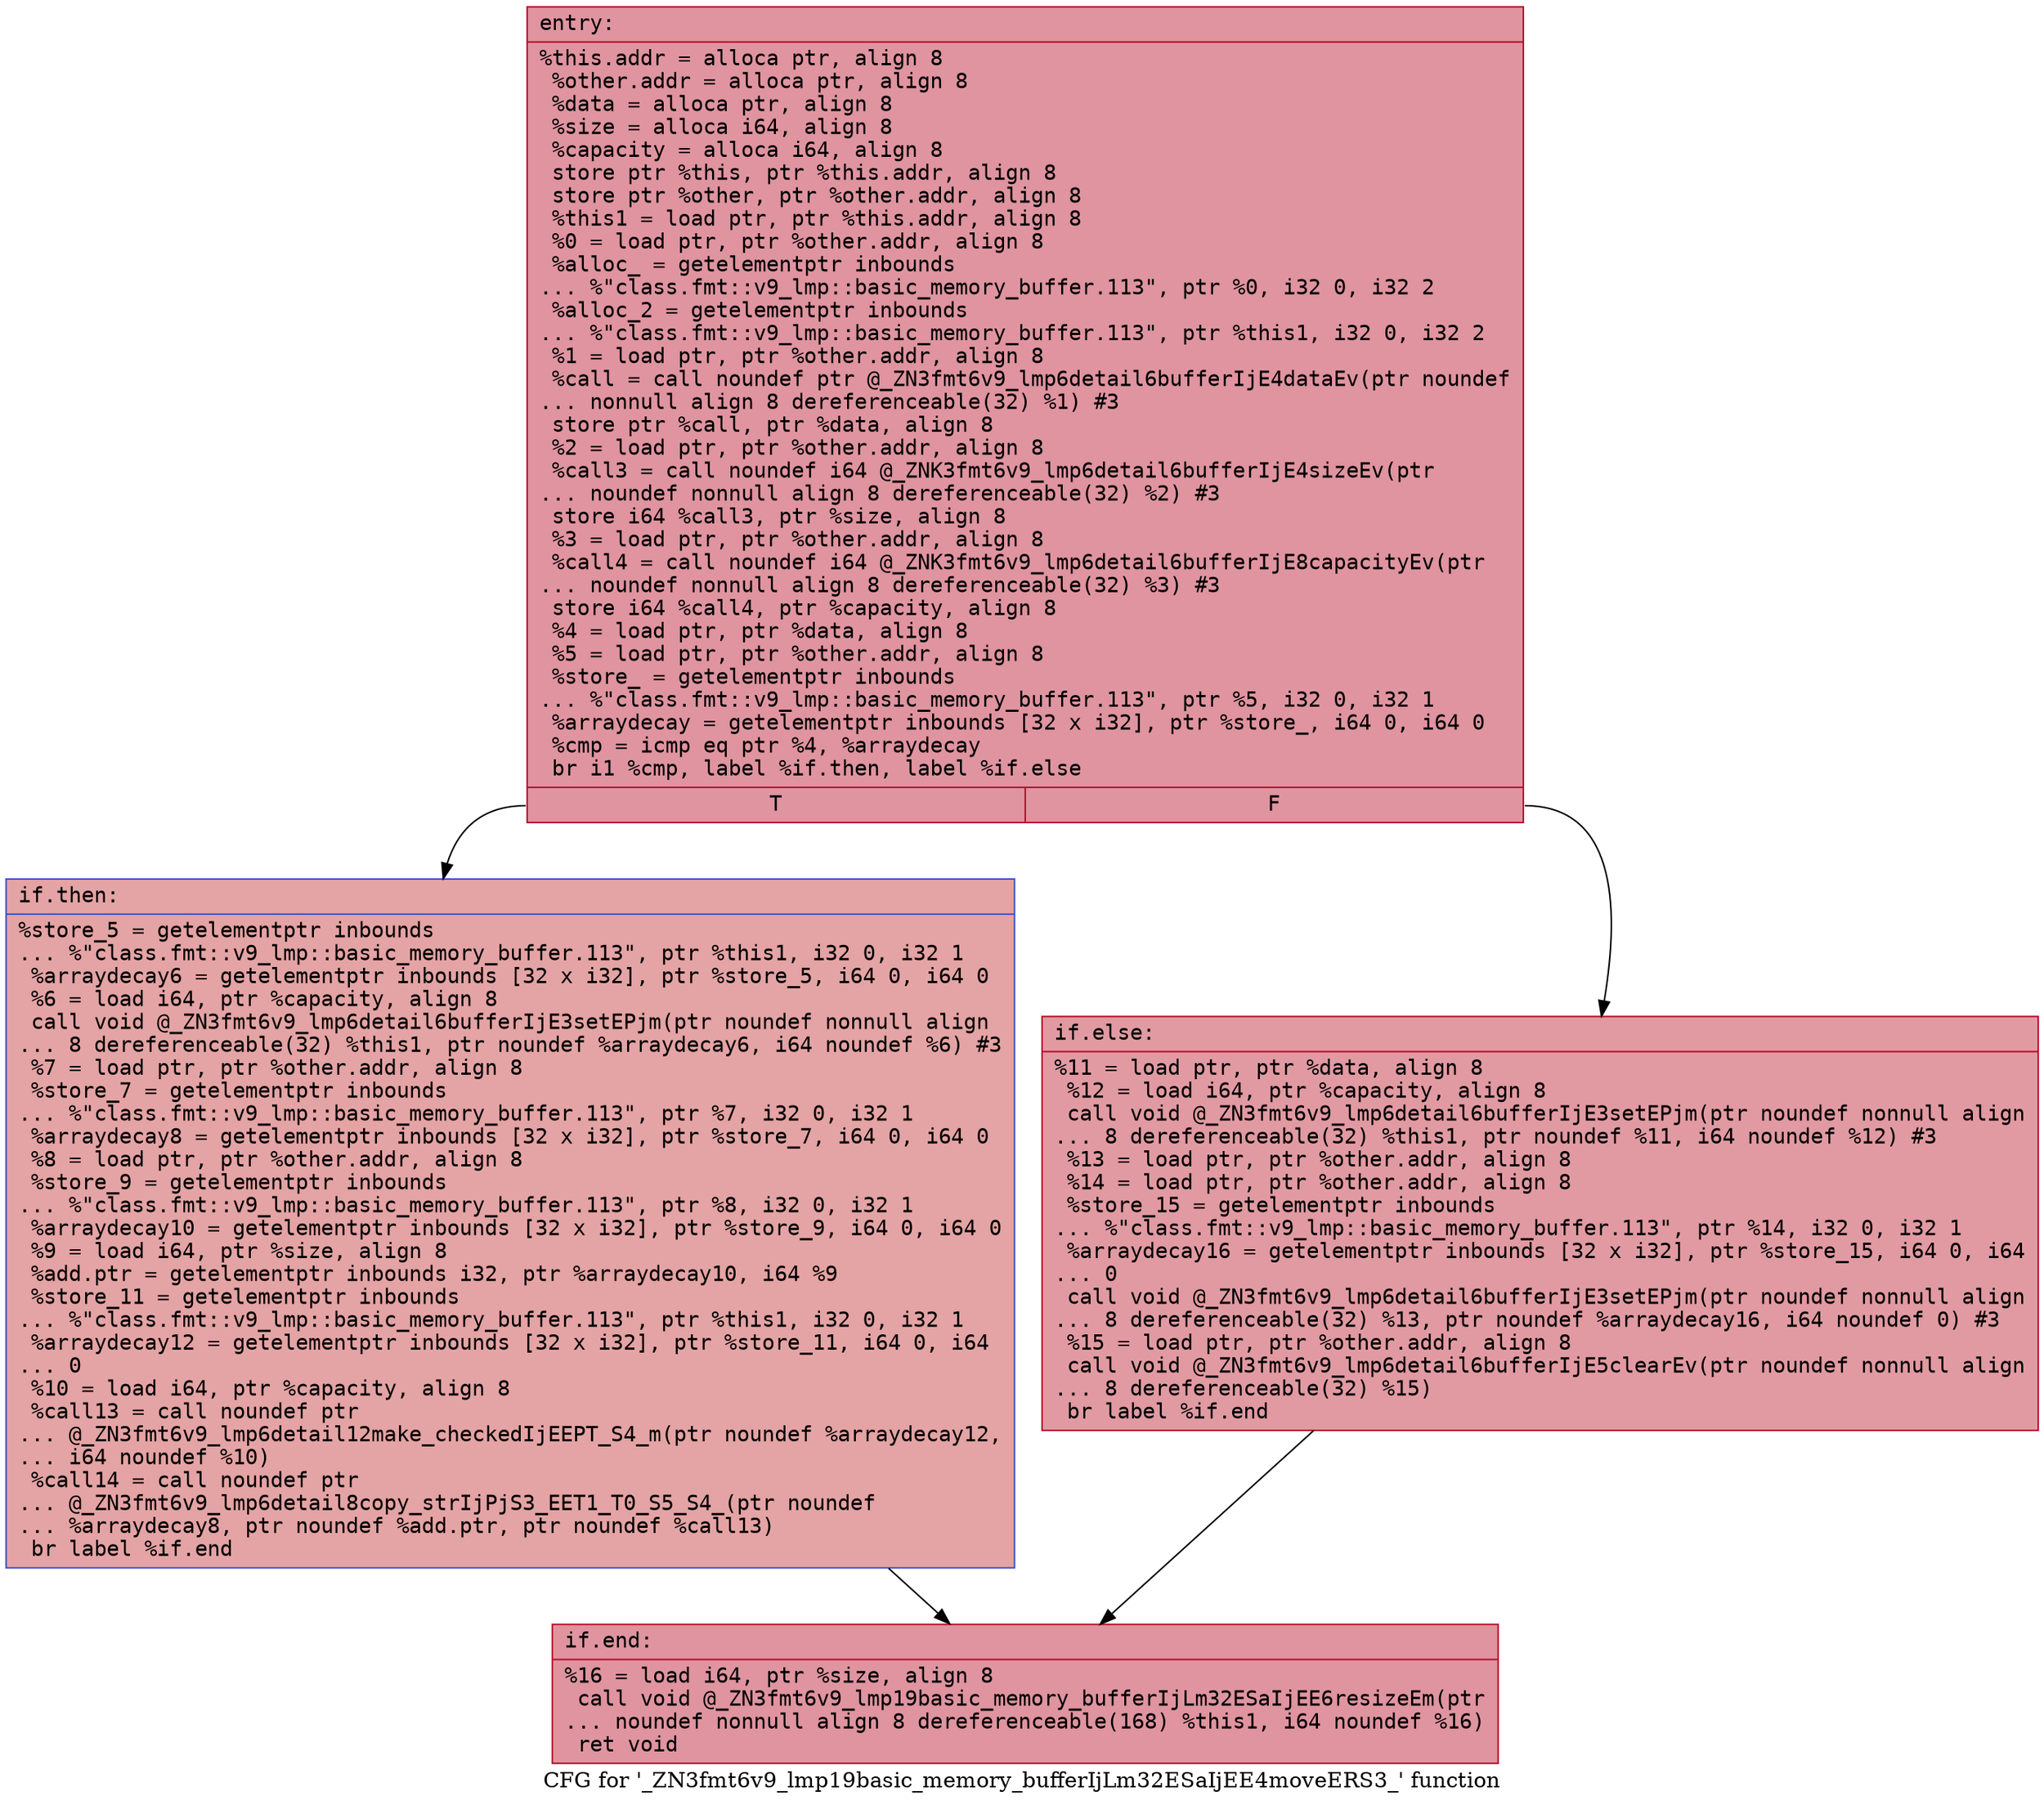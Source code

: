 digraph "CFG for '_ZN3fmt6v9_lmp19basic_memory_bufferIjLm32ESaIjEE4moveERS3_' function" {
	label="CFG for '_ZN3fmt6v9_lmp19basic_memory_bufferIjLm32ESaIjEE4moveERS3_' function";

	Node0x556bfec7bdb0 [shape=record,color="#b70d28ff", style=filled, fillcolor="#b70d2870" fontname="Courier",label="{entry:\l|  %this.addr = alloca ptr, align 8\l  %other.addr = alloca ptr, align 8\l  %data = alloca ptr, align 8\l  %size = alloca i64, align 8\l  %capacity = alloca i64, align 8\l  store ptr %this, ptr %this.addr, align 8\l  store ptr %other, ptr %other.addr, align 8\l  %this1 = load ptr, ptr %this.addr, align 8\l  %0 = load ptr, ptr %other.addr, align 8\l  %alloc_ = getelementptr inbounds\l... %\"class.fmt::v9_lmp::basic_memory_buffer.113\", ptr %0, i32 0, i32 2\l  %alloc_2 = getelementptr inbounds\l... %\"class.fmt::v9_lmp::basic_memory_buffer.113\", ptr %this1, i32 0, i32 2\l  %1 = load ptr, ptr %other.addr, align 8\l  %call = call noundef ptr @_ZN3fmt6v9_lmp6detail6bufferIjE4dataEv(ptr noundef\l... nonnull align 8 dereferenceable(32) %1) #3\l  store ptr %call, ptr %data, align 8\l  %2 = load ptr, ptr %other.addr, align 8\l  %call3 = call noundef i64 @_ZNK3fmt6v9_lmp6detail6bufferIjE4sizeEv(ptr\l... noundef nonnull align 8 dereferenceable(32) %2) #3\l  store i64 %call3, ptr %size, align 8\l  %3 = load ptr, ptr %other.addr, align 8\l  %call4 = call noundef i64 @_ZNK3fmt6v9_lmp6detail6bufferIjE8capacityEv(ptr\l... noundef nonnull align 8 dereferenceable(32) %3) #3\l  store i64 %call4, ptr %capacity, align 8\l  %4 = load ptr, ptr %data, align 8\l  %5 = load ptr, ptr %other.addr, align 8\l  %store_ = getelementptr inbounds\l... %\"class.fmt::v9_lmp::basic_memory_buffer.113\", ptr %5, i32 0, i32 1\l  %arraydecay = getelementptr inbounds [32 x i32], ptr %store_, i64 0, i64 0\l  %cmp = icmp eq ptr %4, %arraydecay\l  br i1 %cmp, label %if.then, label %if.else\l|{<s0>T|<s1>F}}"];
	Node0x556bfec7bdb0:s0 -> Node0x556bfec7d330[tooltip="entry -> if.then\nProbability 37.50%" ];
	Node0x556bfec7bdb0:s1 -> Node0x556bfec7d3a0[tooltip="entry -> if.else\nProbability 62.50%" ];
	Node0x556bfec7d330 [shape=record,color="#3d50c3ff", style=filled, fillcolor="#c32e3170" fontname="Courier",label="{if.then:\l|  %store_5 = getelementptr inbounds\l... %\"class.fmt::v9_lmp::basic_memory_buffer.113\", ptr %this1, i32 0, i32 1\l  %arraydecay6 = getelementptr inbounds [32 x i32], ptr %store_5, i64 0, i64 0\l  %6 = load i64, ptr %capacity, align 8\l  call void @_ZN3fmt6v9_lmp6detail6bufferIjE3setEPjm(ptr noundef nonnull align\l... 8 dereferenceable(32) %this1, ptr noundef %arraydecay6, i64 noundef %6) #3\l  %7 = load ptr, ptr %other.addr, align 8\l  %store_7 = getelementptr inbounds\l... %\"class.fmt::v9_lmp::basic_memory_buffer.113\", ptr %7, i32 0, i32 1\l  %arraydecay8 = getelementptr inbounds [32 x i32], ptr %store_7, i64 0, i64 0\l  %8 = load ptr, ptr %other.addr, align 8\l  %store_9 = getelementptr inbounds\l... %\"class.fmt::v9_lmp::basic_memory_buffer.113\", ptr %8, i32 0, i32 1\l  %arraydecay10 = getelementptr inbounds [32 x i32], ptr %store_9, i64 0, i64 0\l  %9 = load i64, ptr %size, align 8\l  %add.ptr = getelementptr inbounds i32, ptr %arraydecay10, i64 %9\l  %store_11 = getelementptr inbounds\l... %\"class.fmt::v9_lmp::basic_memory_buffer.113\", ptr %this1, i32 0, i32 1\l  %arraydecay12 = getelementptr inbounds [32 x i32], ptr %store_11, i64 0, i64\l... 0\l  %10 = load i64, ptr %capacity, align 8\l  %call13 = call noundef ptr\l... @_ZN3fmt6v9_lmp6detail12make_checkedIjEEPT_S4_m(ptr noundef %arraydecay12,\l... i64 noundef %10)\l  %call14 = call noundef ptr\l... @_ZN3fmt6v9_lmp6detail8copy_strIjPjS3_EET1_T0_S5_S4_(ptr noundef\l... %arraydecay8, ptr noundef %add.ptr, ptr noundef %call13)\l  br label %if.end\l}"];
	Node0x556bfec7d330 -> Node0x556bfec7e3e0[tooltip="if.then -> if.end\nProbability 100.00%" ];
	Node0x556bfec7d3a0 [shape=record,color="#b70d28ff", style=filled, fillcolor="#bb1b2c70" fontname="Courier",label="{if.else:\l|  %11 = load ptr, ptr %data, align 8\l  %12 = load i64, ptr %capacity, align 8\l  call void @_ZN3fmt6v9_lmp6detail6bufferIjE3setEPjm(ptr noundef nonnull align\l... 8 dereferenceable(32) %this1, ptr noundef %11, i64 noundef %12) #3\l  %13 = load ptr, ptr %other.addr, align 8\l  %14 = load ptr, ptr %other.addr, align 8\l  %store_15 = getelementptr inbounds\l... %\"class.fmt::v9_lmp::basic_memory_buffer.113\", ptr %14, i32 0, i32 1\l  %arraydecay16 = getelementptr inbounds [32 x i32], ptr %store_15, i64 0, i64\l... 0\l  call void @_ZN3fmt6v9_lmp6detail6bufferIjE3setEPjm(ptr noundef nonnull align\l... 8 dereferenceable(32) %13, ptr noundef %arraydecay16, i64 noundef 0) #3\l  %15 = load ptr, ptr %other.addr, align 8\l  call void @_ZN3fmt6v9_lmp6detail6bufferIjE5clearEv(ptr noundef nonnull align\l... 8 dereferenceable(32) %15)\l  br label %if.end\l}"];
	Node0x556bfec7d3a0 -> Node0x556bfec7e3e0[tooltip="if.else -> if.end\nProbability 100.00%" ];
	Node0x556bfec7e3e0 [shape=record,color="#b70d28ff", style=filled, fillcolor="#b70d2870" fontname="Courier",label="{if.end:\l|  %16 = load i64, ptr %size, align 8\l  call void @_ZN3fmt6v9_lmp19basic_memory_bufferIjLm32ESaIjEE6resizeEm(ptr\l... noundef nonnull align 8 dereferenceable(168) %this1, i64 noundef %16)\l  ret void\l}"];
}
